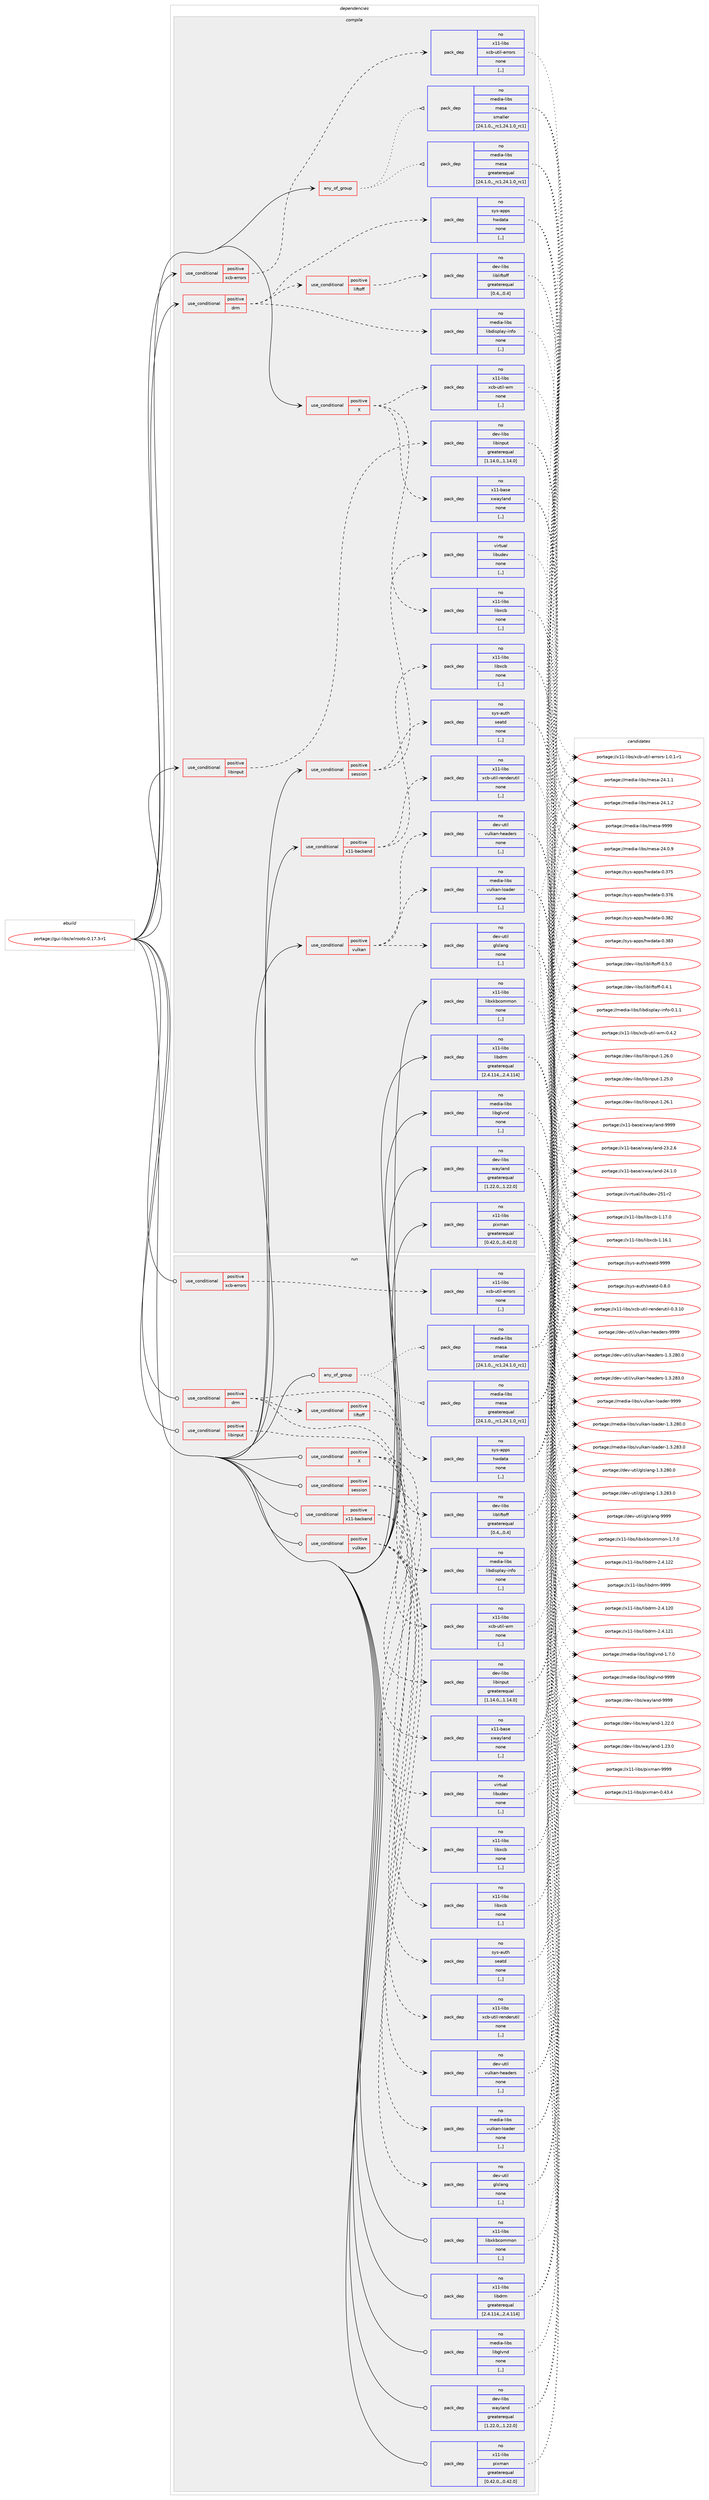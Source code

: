 digraph prolog {

# *************
# Graph options
# *************

newrank=true;
concentrate=true;
compound=true;
graph [rankdir=LR,fontname=Helvetica,fontsize=10,ranksep=1.5];#, ranksep=2.5, nodesep=0.2];
edge  [arrowhead=vee];
node  [fontname=Helvetica,fontsize=10];

# **********
# The ebuild
# **********

subgraph cluster_leftcol {
color=gray;
rank=same;
label=<<i>ebuild</i>>;
id [label="portage://gui-libs/wlroots-0.17.3-r1", color=red, width=4, href="../gui-libs/wlroots-0.17.3-r1.svg"];
}

# ****************
# The dependencies
# ****************

subgraph cluster_midcol {
color=gray;
label=<<i>dependencies</i>>;
subgraph cluster_compile {
fillcolor="#eeeeee";
style=filled;
label=<<i>compile</i>>;
subgraph any1408 {
dependency239612 [label=<<TABLE BORDER="0" CELLBORDER="1" CELLSPACING="0" CELLPADDING="4"><TR><TD CELLPADDING="10">any_of_group</TD></TR></TABLE>>, shape=none, color=red];subgraph pack172944 {
dependency239613 [label=<<TABLE BORDER="0" CELLBORDER="1" CELLSPACING="0" CELLPADDING="4" WIDTH="220"><TR><TD ROWSPAN="6" CELLPADDING="30">pack_dep</TD></TR><TR><TD WIDTH="110">no</TD></TR><TR><TD>media-libs</TD></TR><TR><TD>mesa</TD></TR><TR><TD>greaterequal</TD></TR><TR><TD>[24.1.0,,_rc1,24.1.0_rc1]</TD></TR></TABLE>>, shape=none, color=blue];
}
dependency239612:e -> dependency239613:w [weight=20,style="dotted",arrowhead="oinv"];
subgraph pack172945 {
dependency239614 [label=<<TABLE BORDER="0" CELLBORDER="1" CELLSPACING="0" CELLPADDING="4" WIDTH="220"><TR><TD ROWSPAN="6" CELLPADDING="30">pack_dep</TD></TR><TR><TD WIDTH="110">no</TD></TR><TR><TD>media-libs</TD></TR><TR><TD>mesa</TD></TR><TR><TD>smaller</TD></TR><TR><TD>[24.1.0,,_rc1,24.1.0_rc1]</TD></TR></TABLE>>, shape=none, color=blue];
}
dependency239612:e -> dependency239614:w [weight=20,style="dotted",arrowhead="oinv"];
}
id:e -> dependency239612:w [weight=20,style="solid",arrowhead="vee"];
subgraph cond65108 {
dependency239615 [label=<<TABLE BORDER="0" CELLBORDER="1" CELLSPACING="0" CELLPADDING="4"><TR><TD ROWSPAN="3" CELLPADDING="10">use_conditional</TD></TR><TR><TD>positive</TD></TR><TR><TD>X</TD></TR></TABLE>>, shape=none, color=red];
subgraph pack172946 {
dependency239616 [label=<<TABLE BORDER="0" CELLBORDER="1" CELLSPACING="0" CELLPADDING="4" WIDTH="220"><TR><TD ROWSPAN="6" CELLPADDING="30">pack_dep</TD></TR><TR><TD WIDTH="110">no</TD></TR><TR><TD>x11-libs</TD></TR><TR><TD>libxcb</TD></TR><TR><TD>none</TD></TR><TR><TD>[,,]</TD></TR></TABLE>>, shape=none, color=blue];
}
dependency239615:e -> dependency239616:w [weight=20,style="dashed",arrowhead="vee"];
subgraph pack172947 {
dependency239617 [label=<<TABLE BORDER="0" CELLBORDER="1" CELLSPACING="0" CELLPADDING="4" WIDTH="220"><TR><TD ROWSPAN="6" CELLPADDING="30">pack_dep</TD></TR><TR><TD WIDTH="110">no</TD></TR><TR><TD>x11-libs</TD></TR><TR><TD>xcb-util-wm</TD></TR><TR><TD>none</TD></TR><TR><TD>[,,]</TD></TR></TABLE>>, shape=none, color=blue];
}
dependency239615:e -> dependency239617:w [weight=20,style="dashed",arrowhead="vee"];
subgraph pack172948 {
dependency239618 [label=<<TABLE BORDER="0" CELLBORDER="1" CELLSPACING="0" CELLPADDING="4" WIDTH="220"><TR><TD ROWSPAN="6" CELLPADDING="30">pack_dep</TD></TR><TR><TD WIDTH="110">no</TD></TR><TR><TD>x11-base</TD></TR><TR><TD>xwayland</TD></TR><TR><TD>none</TD></TR><TR><TD>[,,]</TD></TR></TABLE>>, shape=none, color=blue];
}
dependency239615:e -> dependency239618:w [weight=20,style="dashed",arrowhead="vee"];
}
id:e -> dependency239615:w [weight=20,style="solid",arrowhead="vee"];
subgraph cond65109 {
dependency239619 [label=<<TABLE BORDER="0" CELLBORDER="1" CELLSPACING="0" CELLPADDING="4"><TR><TD ROWSPAN="3" CELLPADDING="10">use_conditional</TD></TR><TR><TD>positive</TD></TR><TR><TD>drm</TD></TR></TABLE>>, shape=none, color=red];
subgraph pack172949 {
dependency239620 [label=<<TABLE BORDER="0" CELLBORDER="1" CELLSPACING="0" CELLPADDING="4" WIDTH="220"><TR><TD ROWSPAN="6" CELLPADDING="30">pack_dep</TD></TR><TR><TD WIDTH="110">no</TD></TR><TR><TD>media-libs</TD></TR><TR><TD>libdisplay-info</TD></TR><TR><TD>none</TD></TR><TR><TD>[,,]</TD></TR></TABLE>>, shape=none, color=blue];
}
dependency239619:e -> dependency239620:w [weight=20,style="dashed",arrowhead="vee"];
subgraph pack172950 {
dependency239621 [label=<<TABLE BORDER="0" CELLBORDER="1" CELLSPACING="0" CELLPADDING="4" WIDTH="220"><TR><TD ROWSPAN="6" CELLPADDING="30">pack_dep</TD></TR><TR><TD WIDTH="110">no</TD></TR><TR><TD>sys-apps</TD></TR><TR><TD>hwdata</TD></TR><TR><TD>none</TD></TR><TR><TD>[,,]</TD></TR></TABLE>>, shape=none, color=blue];
}
dependency239619:e -> dependency239621:w [weight=20,style="dashed",arrowhead="vee"];
subgraph cond65110 {
dependency239622 [label=<<TABLE BORDER="0" CELLBORDER="1" CELLSPACING="0" CELLPADDING="4"><TR><TD ROWSPAN="3" CELLPADDING="10">use_conditional</TD></TR><TR><TD>positive</TD></TR><TR><TD>liftoff</TD></TR></TABLE>>, shape=none, color=red];
subgraph pack172951 {
dependency239623 [label=<<TABLE BORDER="0" CELLBORDER="1" CELLSPACING="0" CELLPADDING="4" WIDTH="220"><TR><TD ROWSPAN="6" CELLPADDING="30">pack_dep</TD></TR><TR><TD WIDTH="110">no</TD></TR><TR><TD>dev-libs</TD></TR><TR><TD>libliftoff</TD></TR><TR><TD>greaterequal</TD></TR><TR><TD>[0.4,,,0.4]</TD></TR></TABLE>>, shape=none, color=blue];
}
dependency239622:e -> dependency239623:w [weight=20,style="dashed",arrowhead="vee"];
}
dependency239619:e -> dependency239622:w [weight=20,style="dashed",arrowhead="vee"];
}
id:e -> dependency239619:w [weight=20,style="solid",arrowhead="vee"];
subgraph cond65111 {
dependency239624 [label=<<TABLE BORDER="0" CELLBORDER="1" CELLSPACING="0" CELLPADDING="4"><TR><TD ROWSPAN="3" CELLPADDING="10">use_conditional</TD></TR><TR><TD>positive</TD></TR><TR><TD>libinput</TD></TR></TABLE>>, shape=none, color=red];
subgraph pack172952 {
dependency239625 [label=<<TABLE BORDER="0" CELLBORDER="1" CELLSPACING="0" CELLPADDING="4" WIDTH="220"><TR><TD ROWSPAN="6" CELLPADDING="30">pack_dep</TD></TR><TR><TD WIDTH="110">no</TD></TR><TR><TD>dev-libs</TD></TR><TR><TD>libinput</TD></TR><TR><TD>greaterequal</TD></TR><TR><TD>[1.14.0,,,1.14.0]</TD></TR></TABLE>>, shape=none, color=blue];
}
dependency239624:e -> dependency239625:w [weight=20,style="dashed",arrowhead="vee"];
}
id:e -> dependency239624:w [weight=20,style="solid",arrowhead="vee"];
subgraph cond65112 {
dependency239626 [label=<<TABLE BORDER="0" CELLBORDER="1" CELLSPACING="0" CELLPADDING="4"><TR><TD ROWSPAN="3" CELLPADDING="10">use_conditional</TD></TR><TR><TD>positive</TD></TR><TR><TD>session</TD></TR></TABLE>>, shape=none, color=red];
subgraph pack172953 {
dependency239627 [label=<<TABLE BORDER="0" CELLBORDER="1" CELLSPACING="0" CELLPADDING="4" WIDTH="220"><TR><TD ROWSPAN="6" CELLPADDING="30">pack_dep</TD></TR><TR><TD WIDTH="110">no</TD></TR><TR><TD>sys-auth</TD></TR><TR><TD>seatd</TD></TR><TR><TD>none</TD></TR><TR><TD>[,,]</TD></TR></TABLE>>, shape=none, color=blue];
}
dependency239626:e -> dependency239627:w [weight=20,style="dashed",arrowhead="vee"];
subgraph pack172954 {
dependency239628 [label=<<TABLE BORDER="0" CELLBORDER="1" CELLSPACING="0" CELLPADDING="4" WIDTH="220"><TR><TD ROWSPAN="6" CELLPADDING="30">pack_dep</TD></TR><TR><TD WIDTH="110">no</TD></TR><TR><TD>virtual</TD></TR><TR><TD>libudev</TD></TR><TR><TD>none</TD></TR><TR><TD>[,,]</TD></TR></TABLE>>, shape=none, color=blue];
}
dependency239626:e -> dependency239628:w [weight=20,style="dashed",arrowhead="vee"];
}
id:e -> dependency239626:w [weight=20,style="solid",arrowhead="vee"];
subgraph cond65113 {
dependency239629 [label=<<TABLE BORDER="0" CELLBORDER="1" CELLSPACING="0" CELLPADDING="4"><TR><TD ROWSPAN="3" CELLPADDING="10">use_conditional</TD></TR><TR><TD>positive</TD></TR><TR><TD>vulkan</TD></TR></TABLE>>, shape=none, color=red];
subgraph pack172955 {
dependency239630 [label=<<TABLE BORDER="0" CELLBORDER="1" CELLSPACING="0" CELLPADDING="4" WIDTH="220"><TR><TD ROWSPAN="6" CELLPADDING="30">pack_dep</TD></TR><TR><TD WIDTH="110">no</TD></TR><TR><TD>dev-util</TD></TR><TR><TD>glslang</TD></TR><TR><TD>none</TD></TR><TR><TD>[,,]</TD></TR></TABLE>>, shape=none, color=blue];
}
dependency239629:e -> dependency239630:w [weight=20,style="dashed",arrowhead="vee"];
subgraph pack172956 {
dependency239631 [label=<<TABLE BORDER="0" CELLBORDER="1" CELLSPACING="0" CELLPADDING="4" WIDTH="220"><TR><TD ROWSPAN="6" CELLPADDING="30">pack_dep</TD></TR><TR><TD WIDTH="110">no</TD></TR><TR><TD>dev-util</TD></TR><TR><TD>vulkan-headers</TD></TR><TR><TD>none</TD></TR><TR><TD>[,,]</TD></TR></TABLE>>, shape=none, color=blue];
}
dependency239629:e -> dependency239631:w [weight=20,style="dashed",arrowhead="vee"];
subgraph pack172957 {
dependency239632 [label=<<TABLE BORDER="0" CELLBORDER="1" CELLSPACING="0" CELLPADDING="4" WIDTH="220"><TR><TD ROWSPAN="6" CELLPADDING="30">pack_dep</TD></TR><TR><TD WIDTH="110">no</TD></TR><TR><TD>media-libs</TD></TR><TR><TD>vulkan-loader</TD></TR><TR><TD>none</TD></TR><TR><TD>[,,]</TD></TR></TABLE>>, shape=none, color=blue];
}
dependency239629:e -> dependency239632:w [weight=20,style="dashed",arrowhead="vee"];
}
id:e -> dependency239629:w [weight=20,style="solid",arrowhead="vee"];
subgraph cond65114 {
dependency239633 [label=<<TABLE BORDER="0" CELLBORDER="1" CELLSPACING="0" CELLPADDING="4"><TR><TD ROWSPAN="3" CELLPADDING="10">use_conditional</TD></TR><TR><TD>positive</TD></TR><TR><TD>x11-backend</TD></TR></TABLE>>, shape=none, color=red];
subgraph pack172958 {
dependency239634 [label=<<TABLE BORDER="0" CELLBORDER="1" CELLSPACING="0" CELLPADDING="4" WIDTH="220"><TR><TD ROWSPAN="6" CELLPADDING="30">pack_dep</TD></TR><TR><TD WIDTH="110">no</TD></TR><TR><TD>x11-libs</TD></TR><TR><TD>libxcb</TD></TR><TR><TD>none</TD></TR><TR><TD>[,,]</TD></TR></TABLE>>, shape=none, color=blue];
}
dependency239633:e -> dependency239634:w [weight=20,style="dashed",arrowhead="vee"];
subgraph pack172959 {
dependency239635 [label=<<TABLE BORDER="0" CELLBORDER="1" CELLSPACING="0" CELLPADDING="4" WIDTH="220"><TR><TD ROWSPAN="6" CELLPADDING="30">pack_dep</TD></TR><TR><TD WIDTH="110">no</TD></TR><TR><TD>x11-libs</TD></TR><TR><TD>xcb-util-renderutil</TD></TR><TR><TD>none</TD></TR><TR><TD>[,,]</TD></TR></TABLE>>, shape=none, color=blue];
}
dependency239633:e -> dependency239635:w [weight=20,style="dashed",arrowhead="vee"];
}
id:e -> dependency239633:w [weight=20,style="solid",arrowhead="vee"];
subgraph cond65115 {
dependency239636 [label=<<TABLE BORDER="0" CELLBORDER="1" CELLSPACING="0" CELLPADDING="4"><TR><TD ROWSPAN="3" CELLPADDING="10">use_conditional</TD></TR><TR><TD>positive</TD></TR><TR><TD>xcb-errors</TD></TR></TABLE>>, shape=none, color=red];
subgraph pack172960 {
dependency239637 [label=<<TABLE BORDER="0" CELLBORDER="1" CELLSPACING="0" CELLPADDING="4" WIDTH="220"><TR><TD ROWSPAN="6" CELLPADDING="30">pack_dep</TD></TR><TR><TD WIDTH="110">no</TD></TR><TR><TD>x11-libs</TD></TR><TR><TD>xcb-util-errors</TD></TR><TR><TD>none</TD></TR><TR><TD>[,,]</TD></TR></TABLE>>, shape=none, color=blue];
}
dependency239636:e -> dependency239637:w [weight=20,style="dashed",arrowhead="vee"];
}
id:e -> dependency239636:w [weight=20,style="solid",arrowhead="vee"];
subgraph pack172961 {
dependency239638 [label=<<TABLE BORDER="0" CELLBORDER="1" CELLSPACING="0" CELLPADDING="4" WIDTH="220"><TR><TD ROWSPAN="6" CELLPADDING="30">pack_dep</TD></TR><TR><TD WIDTH="110">no</TD></TR><TR><TD>dev-libs</TD></TR><TR><TD>wayland</TD></TR><TR><TD>greaterequal</TD></TR><TR><TD>[1.22.0,,,1.22.0]</TD></TR></TABLE>>, shape=none, color=blue];
}
id:e -> dependency239638:w [weight=20,style="solid",arrowhead="vee"];
subgraph pack172962 {
dependency239639 [label=<<TABLE BORDER="0" CELLBORDER="1" CELLSPACING="0" CELLPADDING="4" WIDTH="220"><TR><TD ROWSPAN="6" CELLPADDING="30">pack_dep</TD></TR><TR><TD WIDTH="110">no</TD></TR><TR><TD>media-libs</TD></TR><TR><TD>libglvnd</TD></TR><TR><TD>none</TD></TR><TR><TD>[,,]</TD></TR></TABLE>>, shape=none, color=blue];
}
id:e -> dependency239639:w [weight=20,style="solid",arrowhead="vee"];
subgraph pack172963 {
dependency239640 [label=<<TABLE BORDER="0" CELLBORDER="1" CELLSPACING="0" CELLPADDING="4" WIDTH="220"><TR><TD ROWSPAN="6" CELLPADDING="30">pack_dep</TD></TR><TR><TD WIDTH="110">no</TD></TR><TR><TD>x11-libs</TD></TR><TR><TD>libdrm</TD></TR><TR><TD>greaterequal</TD></TR><TR><TD>[2.4.114,,,2.4.114]</TD></TR></TABLE>>, shape=none, color=blue];
}
id:e -> dependency239640:w [weight=20,style="solid",arrowhead="vee"];
subgraph pack172964 {
dependency239641 [label=<<TABLE BORDER="0" CELLBORDER="1" CELLSPACING="0" CELLPADDING="4" WIDTH="220"><TR><TD ROWSPAN="6" CELLPADDING="30">pack_dep</TD></TR><TR><TD WIDTH="110">no</TD></TR><TR><TD>x11-libs</TD></TR><TR><TD>libxkbcommon</TD></TR><TR><TD>none</TD></TR><TR><TD>[,,]</TD></TR></TABLE>>, shape=none, color=blue];
}
id:e -> dependency239641:w [weight=20,style="solid",arrowhead="vee"];
subgraph pack172965 {
dependency239642 [label=<<TABLE BORDER="0" CELLBORDER="1" CELLSPACING="0" CELLPADDING="4" WIDTH="220"><TR><TD ROWSPAN="6" CELLPADDING="30">pack_dep</TD></TR><TR><TD WIDTH="110">no</TD></TR><TR><TD>x11-libs</TD></TR><TR><TD>pixman</TD></TR><TR><TD>greaterequal</TD></TR><TR><TD>[0.42.0,,,0.42.0]</TD></TR></TABLE>>, shape=none, color=blue];
}
id:e -> dependency239642:w [weight=20,style="solid",arrowhead="vee"];
}
subgraph cluster_compileandrun {
fillcolor="#eeeeee";
style=filled;
label=<<i>compile and run</i>>;
}
subgraph cluster_run {
fillcolor="#eeeeee";
style=filled;
label=<<i>run</i>>;
subgraph any1409 {
dependency239643 [label=<<TABLE BORDER="0" CELLBORDER="1" CELLSPACING="0" CELLPADDING="4"><TR><TD CELLPADDING="10">any_of_group</TD></TR></TABLE>>, shape=none, color=red];subgraph pack172966 {
dependency239644 [label=<<TABLE BORDER="0" CELLBORDER="1" CELLSPACING="0" CELLPADDING="4" WIDTH="220"><TR><TD ROWSPAN="6" CELLPADDING="30">pack_dep</TD></TR><TR><TD WIDTH="110">no</TD></TR><TR><TD>media-libs</TD></TR><TR><TD>mesa</TD></TR><TR><TD>greaterequal</TD></TR><TR><TD>[24.1.0,,_rc1,24.1.0_rc1]</TD></TR></TABLE>>, shape=none, color=blue];
}
dependency239643:e -> dependency239644:w [weight=20,style="dotted",arrowhead="oinv"];
subgraph pack172967 {
dependency239645 [label=<<TABLE BORDER="0" CELLBORDER="1" CELLSPACING="0" CELLPADDING="4" WIDTH="220"><TR><TD ROWSPAN="6" CELLPADDING="30">pack_dep</TD></TR><TR><TD WIDTH="110">no</TD></TR><TR><TD>media-libs</TD></TR><TR><TD>mesa</TD></TR><TR><TD>smaller</TD></TR><TR><TD>[24.1.0,,_rc1,24.1.0_rc1]</TD></TR></TABLE>>, shape=none, color=blue];
}
dependency239643:e -> dependency239645:w [weight=20,style="dotted",arrowhead="oinv"];
}
id:e -> dependency239643:w [weight=20,style="solid",arrowhead="odot"];
subgraph cond65116 {
dependency239646 [label=<<TABLE BORDER="0" CELLBORDER="1" CELLSPACING="0" CELLPADDING="4"><TR><TD ROWSPAN="3" CELLPADDING="10">use_conditional</TD></TR><TR><TD>positive</TD></TR><TR><TD>X</TD></TR></TABLE>>, shape=none, color=red];
subgraph pack172968 {
dependency239647 [label=<<TABLE BORDER="0" CELLBORDER="1" CELLSPACING="0" CELLPADDING="4" WIDTH="220"><TR><TD ROWSPAN="6" CELLPADDING="30">pack_dep</TD></TR><TR><TD WIDTH="110">no</TD></TR><TR><TD>x11-libs</TD></TR><TR><TD>libxcb</TD></TR><TR><TD>none</TD></TR><TR><TD>[,,]</TD></TR></TABLE>>, shape=none, color=blue];
}
dependency239646:e -> dependency239647:w [weight=20,style="dashed",arrowhead="vee"];
subgraph pack172969 {
dependency239648 [label=<<TABLE BORDER="0" CELLBORDER="1" CELLSPACING="0" CELLPADDING="4" WIDTH="220"><TR><TD ROWSPAN="6" CELLPADDING="30">pack_dep</TD></TR><TR><TD WIDTH="110">no</TD></TR><TR><TD>x11-libs</TD></TR><TR><TD>xcb-util-wm</TD></TR><TR><TD>none</TD></TR><TR><TD>[,,]</TD></TR></TABLE>>, shape=none, color=blue];
}
dependency239646:e -> dependency239648:w [weight=20,style="dashed",arrowhead="vee"];
subgraph pack172970 {
dependency239649 [label=<<TABLE BORDER="0" CELLBORDER="1" CELLSPACING="0" CELLPADDING="4" WIDTH="220"><TR><TD ROWSPAN="6" CELLPADDING="30">pack_dep</TD></TR><TR><TD WIDTH="110">no</TD></TR><TR><TD>x11-base</TD></TR><TR><TD>xwayland</TD></TR><TR><TD>none</TD></TR><TR><TD>[,,]</TD></TR></TABLE>>, shape=none, color=blue];
}
dependency239646:e -> dependency239649:w [weight=20,style="dashed",arrowhead="vee"];
}
id:e -> dependency239646:w [weight=20,style="solid",arrowhead="odot"];
subgraph cond65117 {
dependency239650 [label=<<TABLE BORDER="0" CELLBORDER="1" CELLSPACING="0" CELLPADDING="4"><TR><TD ROWSPAN="3" CELLPADDING="10">use_conditional</TD></TR><TR><TD>positive</TD></TR><TR><TD>drm</TD></TR></TABLE>>, shape=none, color=red];
subgraph pack172971 {
dependency239651 [label=<<TABLE BORDER="0" CELLBORDER="1" CELLSPACING="0" CELLPADDING="4" WIDTH="220"><TR><TD ROWSPAN="6" CELLPADDING="30">pack_dep</TD></TR><TR><TD WIDTH="110">no</TD></TR><TR><TD>media-libs</TD></TR><TR><TD>libdisplay-info</TD></TR><TR><TD>none</TD></TR><TR><TD>[,,]</TD></TR></TABLE>>, shape=none, color=blue];
}
dependency239650:e -> dependency239651:w [weight=20,style="dashed",arrowhead="vee"];
subgraph pack172972 {
dependency239652 [label=<<TABLE BORDER="0" CELLBORDER="1" CELLSPACING="0" CELLPADDING="4" WIDTH="220"><TR><TD ROWSPAN="6" CELLPADDING="30">pack_dep</TD></TR><TR><TD WIDTH="110">no</TD></TR><TR><TD>sys-apps</TD></TR><TR><TD>hwdata</TD></TR><TR><TD>none</TD></TR><TR><TD>[,,]</TD></TR></TABLE>>, shape=none, color=blue];
}
dependency239650:e -> dependency239652:w [weight=20,style="dashed",arrowhead="vee"];
subgraph cond65118 {
dependency239653 [label=<<TABLE BORDER="0" CELLBORDER="1" CELLSPACING="0" CELLPADDING="4"><TR><TD ROWSPAN="3" CELLPADDING="10">use_conditional</TD></TR><TR><TD>positive</TD></TR><TR><TD>liftoff</TD></TR></TABLE>>, shape=none, color=red];
subgraph pack172973 {
dependency239654 [label=<<TABLE BORDER="0" CELLBORDER="1" CELLSPACING="0" CELLPADDING="4" WIDTH="220"><TR><TD ROWSPAN="6" CELLPADDING="30">pack_dep</TD></TR><TR><TD WIDTH="110">no</TD></TR><TR><TD>dev-libs</TD></TR><TR><TD>libliftoff</TD></TR><TR><TD>greaterequal</TD></TR><TR><TD>[0.4,,,0.4]</TD></TR></TABLE>>, shape=none, color=blue];
}
dependency239653:e -> dependency239654:w [weight=20,style="dashed",arrowhead="vee"];
}
dependency239650:e -> dependency239653:w [weight=20,style="dashed",arrowhead="vee"];
}
id:e -> dependency239650:w [weight=20,style="solid",arrowhead="odot"];
subgraph cond65119 {
dependency239655 [label=<<TABLE BORDER="0" CELLBORDER="1" CELLSPACING="0" CELLPADDING="4"><TR><TD ROWSPAN="3" CELLPADDING="10">use_conditional</TD></TR><TR><TD>positive</TD></TR><TR><TD>libinput</TD></TR></TABLE>>, shape=none, color=red];
subgraph pack172974 {
dependency239656 [label=<<TABLE BORDER="0" CELLBORDER="1" CELLSPACING="0" CELLPADDING="4" WIDTH="220"><TR><TD ROWSPAN="6" CELLPADDING="30">pack_dep</TD></TR><TR><TD WIDTH="110">no</TD></TR><TR><TD>dev-libs</TD></TR><TR><TD>libinput</TD></TR><TR><TD>greaterequal</TD></TR><TR><TD>[1.14.0,,,1.14.0]</TD></TR></TABLE>>, shape=none, color=blue];
}
dependency239655:e -> dependency239656:w [weight=20,style="dashed",arrowhead="vee"];
}
id:e -> dependency239655:w [weight=20,style="solid",arrowhead="odot"];
subgraph cond65120 {
dependency239657 [label=<<TABLE BORDER="0" CELLBORDER="1" CELLSPACING="0" CELLPADDING="4"><TR><TD ROWSPAN="3" CELLPADDING="10">use_conditional</TD></TR><TR><TD>positive</TD></TR><TR><TD>session</TD></TR></TABLE>>, shape=none, color=red];
subgraph pack172975 {
dependency239658 [label=<<TABLE BORDER="0" CELLBORDER="1" CELLSPACING="0" CELLPADDING="4" WIDTH="220"><TR><TD ROWSPAN="6" CELLPADDING="30">pack_dep</TD></TR><TR><TD WIDTH="110">no</TD></TR><TR><TD>sys-auth</TD></TR><TR><TD>seatd</TD></TR><TR><TD>none</TD></TR><TR><TD>[,,]</TD></TR></TABLE>>, shape=none, color=blue];
}
dependency239657:e -> dependency239658:w [weight=20,style="dashed",arrowhead="vee"];
subgraph pack172976 {
dependency239659 [label=<<TABLE BORDER="0" CELLBORDER="1" CELLSPACING="0" CELLPADDING="4" WIDTH="220"><TR><TD ROWSPAN="6" CELLPADDING="30">pack_dep</TD></TR><TR><TD WIDTH="110">no</TD></TR><TR><TD>virtual</TD></TR><TR><TD>libudev</TD></TR><TR><TD>none</TD></TR><TR><TD>[,,]</TD></TR></TABLE>>, shape=none, color=blue];
}
dependency239657:e -> dependency239659:w [weight=20,style="dashed",arrowhead="vee"];
}
id:e -> dependency239657:w [weight=20,style="solid",arrowhead="odot"];
subgraph cond65121 {
dependency239660 [label=<<TABLE BORDER="0" CELLBORDER="1" CELLSPACING="0" CELLPADDING="4"><TR><TD ROWSPAN="3" CELLPADDING="10">use_conditional</TD></TR><TR><TD>positive</TD></TR><TR><TD>vulkan</TD></TR></TABLE>>, shape=none, color=red];
subgraph pack172977 {
dependency239661 [label=<<TABLE BORDER="0" CELLBORDER="1" CELLSPACING="0" CELLPADDING="4" WIDTH="220"><TR><TD ROWSPAN="6" CELLPADDING="30">pack_dep</TD></TR><TR><TD WIDTH="110">no</TD></TR><TR><TD>dev-util</TD></TR><TR><TD>glslang</TD></TR><TR><TD>none</TD></TR><TR><TD>[,,]</TD></TR></TABLE>>, shape=none, color=blue];
}
dependency239660:e -> dependency239661:w [weight=20,style="dashed",arrowhead="vee"];
subgraph pack172978 {
dependency239662 [label=<<TABLE BORDER="0" CELLBORDER="1" CELLSPACING="0" CELLPADDING="4" WIDTH="220"><TR><TD ROWSPAN="6" CELLPADDING="30">pack_dep</TD></TR><TR><TD WIDTH="110">no</TD></TR><TR><TD>dev-util</TD></TR><TR><TD>vulkan-headers</TD></TR><TR><TD>none</TD></TR><TR><TD>[,,]</TD></TR></TABLE>>, shape=none, color=blue];
}
dependency239660:e -> dependency239662:w [weight=20,style="dashed",arrowhead="vee"];
subgraph pack172979 {
dependency239663 [label=<<TABLE BORDER="0" CELLBORDER="1" CELLSPACING="0" CELLPADDING="4" WIDTH="220"><TR><TD ROWSPAN="6" CELLPADDING="30">pack_dep</TD></TR><TR><TD WIDTH="110">no</TD></TR><TR><TD>media-libs</TD></TR><TR><TD>vulkan-loader</TD></TR><TR><TD>none</TD></TR><TR><TD>[,,]</TD></TR></TABLE>>, shape=none, color=blue];
}
dependency239660:e -> dependency239663:w [weight=20,style="dashed",arrowhead="vee"];
}
id:e -> dependency239660:w [weight=20,style="solid",arrowhead="odot"];
subgraph cond65122 {
dependency239664 [label=<<TABLE BORDER="0" CELLBORDER="1" CELLSPACING="0" CELLPADDING="4"><TR><TD ROWSPAN="3" CELLPADDING="10">use_conditional</TD></TR><TR><TD>positive</TD></TR><TR><TD>x11-backend</TD></TR></TABLE>>, shape=none, color=red];
subgraph pack172980 {
dependency239665 [label=<<TABLE BORDER="0" CELLBORDER="1" CELLSPACING="0" CELLPADDING="4" WIDTH="220"><TR><TD ROWSPAN="6" CELLPADDING="30">pack_dep</TD></TR><TR><TD WIDTH="110">no</TD></TR><TR><TD>x11-libs</TD></TR><TR><TD>libxcb</TD></TR><TR><TD>none</TD></TR><TR><TD>[,,]</TD></TR></TABLE>>, shape=none, color=blue];
}
dependency239664:e -> dependency239665:w [weight=20,style="dashed",arrowhead="vee"];
subgraph pack172981 {
dependency239666 [label=<<TABLE BORDER="0" CELLBORDER="1" CELLSPACING="0" CELLPADDING="4" WIDTH="220"><TR><TD ROWSPAN="6" CELLPADDING="30">pack_dep</TD></TR><TR><TD WIDTH="110">no</TD></TR><TR><TD>x11-libs</TD></TR><TR><TD>xcb-util-renderutil</TD></TR><TR><TD>none</TD></TR><TR><TD>[,,]</TD></TR></TABLE>>, shape=none, color=blue];
}
dependency239664:e -> dependency239666:w [weight=20,style="dashed",arrowhead="vee"];
}
id:e -> dependency239664:w [weight=20,style="solid",arrowhead="odot"];
subgraph cond65123 {
dependency239667 [label=<<TABLE BORDER="0" CELLBORDER="1" CELLSPACING="0" CELLPADDING="4"><TR><TD ROWSPAN="3" CELLPADDING="10">use_conditional</TD></TR><TR><TD>positive</TD></TR><TR><TD>xcb-errors</TD></TR></TABLE>>, shape=none, color=red];
subgraph pack172982 {
dependency239668 [label=<<TABLE BORDER="0" CELLBORDER="1" CELLSPACING="0" CELLPADDING="4" WIDTH="220"><TR><TD ROWSPAN="6" CELLPADDING="30">pack_dep</TD></TR><TR><TD WIDTH="110">no</TD></TR><TR><TD>x11-libs</TD></TR><TR><TD>xcb-util-errors</TD></TR><TR><TD>none</TD></TR><TR><TD>[,,]</TD></TR></TABLE>>, shape=none, color=blue];
}
dependency239667:e -> dependency239668:w [weight=20,style="dashed",arrowhead="vee"];
}
id:e -> dependency239667:w [weight=20,style="solid",arrowhead="odot"];
subgraph pack172983 {
dependency239669 [label=<<TABLE BORDER="0" CELLBORDER="1" CELLSPACING="0" CELLPADDING="4" WIDTH="220"><TR><TD ROWSPAN="6" CELLPADDING="30">pack_dep</TD></TR><TR><TD WIDTH="110">no</TD></TR><TR><TD>dev-libs</TD></TR><TR><TD>wayland</TD></TR><TR><TD>greaterequal</TD></TR><TR><TD>[1.22.0,,,1.22.0]</TD></TR></TABLE>>, shape=none, color=blue];
}
id:e -> dependency239669:w [weight=20,style="solid",arrowhead="odot"];
subgraph pack172984 {
dependency239670 [label=<<TABLE BORDER="0" CELLBORDER="1" CELLSPACING="0" CELLPADDING="4" WIDTH="220"><TR><TD ROWSPAN="6" CELLPADDING="30">pack_dep</TD></TR><TR><TD WIDTH="110">no</TD></TR><TR><TD>media-libs</TD></TR><TR><TD>libglvnd</TD></TR><TR><TD>none</TD></TR><TR><TD>[,,]</TD></TR></TABLE>>, shape=none, color=blue];
}
id:e -> dependency239670:w [weight=20,style="solid",arrowhead="odot"];
subgraph pack172985 {
dependency239671 [label=<<TABLE BORDER="0" CELLBORDER="1" CELLSPACING="0" CELLPADDING="4" WIDTH="220"><TR><TD ROWSPAN="6" CELLPADDING="30">pack_dep</TD></TR><TR><TD WIDTH="110">no</TD></TR><TR><TD>x11-libs</TD></TR><TR><TD>libdrm</TD></TR><TR><TD>greaterequal</TD></TR><TR><TD>[2.4.114,,,2.4.114]</TD></TR></TABLE>>, shape=none, color=blue];
}
id:e -> dependency239671:w [weight=20,style="solid",arrowhead="odot"];
subgraph pack172986 {
dependency239672 [label=<<TABLE BORDER="0" CELLBORDER="1" CELLSPACING="0" CELLPADDING="4" WIDTH="220"><TR><TD ROWSPAN="6" CELLPADDING="30">pack_dep</TD></TR><TR><TD WIDTH="110">no</TD></TR><TR><TD>x11-libs</TD></TR><TR><TD>libxkbcommon</TD></TR><TR><TD>none</TD></TR><TR><TD>[,,]</TD></TR></TABLE>>, shape=none, color=blue];
}
id:e -> dependency239672:w [weight=20,style="solid",arrowhead="odot"];
subgraph pack172987 {
dependency239673 [label=<<TABLE BORDER="0" CELLBORDER="1" CELLSPACING="0" CELLPADDING="4" WIDTH="220"><TR><TD ROWSPAN="6" CELLPADDING="30">pack_dep</TD></TR><TR><TD WIDTH="110">no</TD></TR><TR><TD>x11-libs</TD></TR><TR><TD>pixman</TD></TR><TR><TD>greaterequal</TD></TR><TR><TD>[0.42.0,,,0.42.0]</TD></TR></TABLE>>, shape=none, color=blue];
}
id:e -> dependency239673:w [weight=20,style="solid",arrowhead="odot"];
}
}

# **************
# The candidates
# **************

subgraph cluster_choices {
rank=same;
color=gray;
label=<<i>candidates</i>>;

subgraph choice172944 {
color=black;
nodesep=1;
choice109101100105974510810598115471091011159745505246484657 [label="portage://media-libs/mesa-24.0.9", color=red, width=4,href="../media-libs/mesa-24.0.9.svg"];
choice109101100105974510810598115471091011159745505246494649 [label="portage://media-libs/mesa-24.1.1", color=red, width=4,href="../media-libs/mesa-24.1.1.svg"];
choice109101100105974510810598115471091011159745505246494650 [label="portage://media-libs/mesa-24.1.2", color=red, width=4,href="../media-libs/mesa-24.1.2.svg"];
choice10910110010597451081059811547109101115974557575757 [label="portage://media-libs/mesa-9999", color=red, width=4,href="../media-libs/mesa-9999.svg"];
dependency239613:e -> choice109101100105974510810598115471091011159745505246484657:w [style=dotted,weight="100"];
dependency239613:e -> choice109101100105974510810598115471091011159745505246494649:w [style=dotted,weight="100"];
dependency239613:e -> choice109101100105974510810598115471091011159745505246494650:w [style=dotted,weight="100"];
dependency239613:e -> choice10910110010597451081059811547109101115974557575757:w [style=dotted,weight="100"];
}
subgraph choice172945 {
color=black;
nodesep=1;
choice109101100105974510810598115471091011159745505246484657 [label="portage://media-libs/mesa-24.0.9", color=red, width=4,href="../media-libs/mesa-24.0.9.svg"];
choice109101100105974510810598115471091011159745505246494649 [label="portage://media-libs/mesa-24.1.1", color=red, width=4,href="../media-libs/mesa-24.1.1.svg"];
choice109101100105974510810598115471091011159745505246494650 [label="portage://media-libs/mesa-24.1.2", color=red, width=4,href="../media-libs/mesa-24.1.2.svg"];
choice10910110010597451081059811547109101115974557575757 [label="portage://media-libs/mesa-9999", color=red, width=4,href="../media-libs/mesa-9999.svg"];
dependency239614:e -> choice109101100105974510810598115471091011159745505246484657:w [style=dotted,weight="100"];
dependency239614:e -> choice109101100105974510810598115471091011159745505246494649:w [style=dotted,weight="100"];
dependency239614:e -> choice109101100105974510810598115471091011159745505246494650:w [style=dotted,weight="100"];
dependency239614:e -> choice10910110010597451081059811547109101115974557575757:w [style=dotted,weight="100"];
}
subgraph choice172946 {
color=black;
nodesep=1;
choice120494945108105981154710810598120999845494649544649 [label="portage://x11-libs/libxcb-1.16.1", color=red, width=4,href="../x11-libs/libxcb-1.16.1.svg"];
choice120494945108105981154710810598120999845494649554648 [label="portage://x11-libs/libxcb-1.17.0", color=red, width=4,href="../x11-libs/libxcb-1.17.0.svg"];
dependency239616:e -> choice120494945108105981154710810598120999845494649544649:w [style=dotted,weight="100"];
dependency239616:e -> choice120494945108105981154710810598120999845494649554648:w [style=dotted,weight="100"];
}
subgraph choice172947 {
color=black;
nodesep=1;
choice120494945108105981154712099984511711610510845119109454846524650 [label="portage://x11-libs/xcb-util-wm-0.4.2", color=red, width=4,href="../x11-libs/xcb-util-wm-0.4.2.svg"];
dependency239617:e -> choice120494945108105981154712099984511711610510845119109454846524650:w [style=dotted,weight="100"];
}
subgraph choice172948 {
color=black;
nodesep=1;
choice120494945989711510147120119971211089711010045505146504654 [label="portage://x11-base/xwayland-23.2.6", color=red, width=4,href="../x11-base/xwayland-23.2.6.svg"];
choice120494945989711510147120119971211089711010045505246494648 [label="portage://x11-base/xwayland-24.1.0", color=red, width=4,href="../x11-base/xwayland-24.1.0.svg"];
choice12049494598971151014712011997121108971101004557575757 [label="portage://x11-base/xwayland-9999", color=red, width=4,href="../x11-base/xwayland-9999.svg"];
dependency239618:e -> choice120494945989711510147120119971211089711010045505146504654:w [style=dotted,weight="100"];
dependency239618:e -> choice120494945989711510147120119971211089711010045505246494648:w [style=dotted,weight="100"];
dependency239618:e -> choice12049494598971151014712011997121108971101004557575757:w [style=dotted,weight="100"];
}
subgraph choice172949 {
color=black;
nodesep=1;
choice10910110010597451081059811547108105981001051151121089712145105110102111454846494649 [label="portage://media-libs/libdisplay-info-0.1.1", color=red, width=4,href="../media-libs/libdisplay-info-0.1.1.svg"];
dependency239620:e -> choice10910110010597451081059811547108105981001051151121089712145105110102111454846494649:w [style=dotted,weight="100"];
}
subgraph choice172950 {
color=black;
nodesep=1;
choice1151211154597112112115471041191009711697454846515553 [label="portage://sys-apps/hwdata-0.375", color=red, width=4,href="../sys-apps/hwdata-0.375.svg"];
choice1151211154597112112115471041191009711697454846515554 [label="portage://sys-apps/hwdata-0.376", color=red, width=4,href="../sys-apps/hwdata-0.376.svg"];
choice1151211154597112112115471041191009711697454846515650 [label="portage://sys-apps/hwdata-0.382", color=red, width=4,href="../sys-apps/hwdata-0.382.svg"];
choice1151211154597112112115471041191009711697454846515651 [label="portage://sys-apps/hwdata-0.383", color=red, width=4,href="../sys-apps/hwdata-0.383.svg"];
dependency239621:e -> choice1151211154597112112115471041191009711697454846515553:w [style=dotted,weight="100"];
dependency239621:e -> choice1151211154597112112115471041191009711697454846515554:w [style=dotted,weight="100"];
dependency239621:e -> choice1151211154597112112115471041191009711697454846515650:w [style=dotted,weight="100"];
dependency239621:e -> choice1151211154597112112115471041191009711697454846515651:w [style=dotted,weight="100"];
}
subgraph choice172951 {
color=black;
nodesep=1;
choice10010111845108105981154710810598108105102116111102102454846524649 [label="portage://dev-libs/libliftoff-0.4.1", color=red, width=4,href="../dev-libs/libliftoff-0.4.1.svg"];
choice10010111845108105981154710810598108105102116111102102454846534648 [label="portage://dev-libs/libliftoff-0.5.0", color=red, width=4,href="../dev-libs/libliftoff-0.5.0.svg"];
dependency239623:e -> choice10010111845108105981154710810598108105102116111102102454846524649:w [style=dotted,weight="100"];
dependency239623:e -> choice10010111845108105981154710810598108105102116111102102454846534648:w [style=dotted,weight="100"];
}
subgraph choice172952 {
color=black;
nodesep=1;
choice1001011184510810598115471081059810511011211711645494650534648 [label="portage://dev-libs/libinput-1.25.0", color=red, width=4,href="../dev-libs/libinput-1.25.0.svg"];
choice1001011184510810598115471081059810511011211711645494650544648 [label="portage://dev-libs/libinput-1.26.0", color=red, width=4,href="../dev-libs/libinput-1.26.0.svg"];
choice1001011184510810598115471081059810511011211711645494650544649 [label="portage://dev-libs/libinput-1.26.1", color=red, width=4,href="../dev-libs/libinput-1.26.1.svg"];
dependency239625:e -> choice1001011184510810598115471081059810511011211711645494650534648:w [style=dotted,weight="100"];
dependency239625:e -> choice1001011184510810598115471081059810511011211711645494650544648:w [style=dotted,weight="100"];
dependency239625:e -> choice1001011184510810598115471081059810511011211711645494650544649:w [style=dotted,weight="100"];
}
subgraph choice172953 {
color=black;
nodesep=1;
choice11512111545971171161044711510197116100454846564648 [label="portage://sys-auth/seatd-0.8.0", color=red, width=4,href="../sys-auth/seatd-0.8.0.svg"];
choice115121115459711711610447115101971161004557575757 [label="portage://sys-auth/seatd-9999", color=red, width=4,href="../sys-auth/seatd-9999.svg"];
dependency239627:e -> choice11512111545971171161044711510197116100454846564648:w [style=dotted,weight="100"];
dependency239627:e -> choice115121115459711711610447115101971161004557575757:w [style=dotted,weight="100"];
}
subgraph choice172954 {
color=black;
nodesep=1;
choice118105114116117971084710810598117100101118455053494511450 [label="portage://virtual/libudev-251-r2", color=red, width=4,href="../virtual/libudev-251-r2.svg"];
dependency239628:e -> choice118105114116117971084710810598117100101118455053494511450:w [style=dotted,weight="100"];
}
subgraph choice172955 {
color=black;
nodesep=1;
choice10010111845117116105108471031081151089711010345494651465056484648 [label="portage://dev-util/glslang-1.3.280.0", color=red, width=4,href="../dev-util/glslang-1.3.280.0.svg"];
choice10010111845117116105108471031081151089711010345494651465056514648 [label="portage://dev-util/glslang-1.3.283.0", color=red, width=4,href="../dev-util/glslang-1.3.283.0.svg"];
choice1001011184511711610510847103108115108971101034557575757 [label="portage://dev-util/glslang-9999", color=red, width=4,href="../dev-util/glslang-9999.svg"];
dependency239630:e -> choice10010111845117116105108471031081151089711010345494651465056484648:w [style=dotted,weight="100"];
dependency239630:e -> choice10010111845117116105108471031081151089711010345494651465056514648:w [style=dotted,weight="100"];
dependency239630:e -> choice1001011184511711610510847103108115108971101034557575757:w [style=dotted,weight="100"];
}
subgraph choice172956 {
color=black;
nodesep=1;
choice100101118451171161051084711811710810797110451041019710010111411545494651465056484648 [label="portage://dev-util/vulkan-headers-1.3.280.0", color=red, width=4,href="../dev-util/vulkan-headers-1.3.280.0.svg"];
choice100101118451171161051084711811710810797110451041019710010111411545494651465056514648 [label="portage://dev-util/vulkan-headers-1.3.283.0", color=red, width=4,href="../dev-util/vulkan-headers-1.3.283.0.svg"];
choice10010111845117116105108471181171081079711045104101971001011141154557575757 [label="portage://dev-util/vulkan-headers-9999", color=red, width=4,href="../dev-util/vulkan-headers-9999.svg"];
dependency239631:e -> choice100101118451171161051084711811710810797110451041019710010111411545494651465056484648:w [style=dotted,weight="100"];
dependency239631:e -> choice100101118451171161051084711811710810797110451041019710010111411545494651465056514648:w [style=dotted,weight="100"];
dependency239631:e -> choice10010111845117116105108471181171081079711045104101971001011141154557575757:w [style=dotted,weight="100"];
}
subgraph choice172957 {
color=black;
nodesep=1;
choice1091011001059745108105981154711811710810797110451081119710010111445494651465056484648 [label="portage://media-libs/vulkan-loader-1.3.280.0", color=red, width=4,href="../media-libs/vulkan-loader-1.3.280.0.svg"];
choice1091011001059745108105981154711811710810797110451081119710010111445494651465056514648 [label="portage://media-libs/vulkan-loader-1.3.283.0", color=red, width=4,href="../media-libs/vulkan-loader-1.3.283.0.svg"];
choice109101100105974510810598115471181171081079711045108111971001011144557575757 [label="portage://media-libs/vulkan-loader-9999", color=red, width=4,href="../media-libs/vulkan-loader-9999.svg"];
dependency239632:e -> choice1091011001059745108105981154711811710810797110451081119710010111445494651465056484648:w [style=dotted,weight="100"];
dependency239632:e -> choice1091011001059745108105981154711811710810797110451081119710010111445494651465056514648:w [style=dotted,weight="100"];
dependency239632:e -> choice109101100105974510810598115471181171081079711045108111971001011144557575757:w [style=dotted,weight="100"];
}
subgraph choice172958 {
color=black;
nodesep=1;
choice120494945108105981154710810598120999845494649544649 [label="portage://x11-libs/libxcb-1.16.1", color=red, width=4,href="../x11-libs/libxcb-1.16.1.svg"];
choice120494945108105981154710810598120999845494649554648 [label="portage://x11-libs/libxcb-1.17.0", color=red, width=4,href="../x11-libs/libxcb-1.17.0.svg"];
dependency239634:e -> choice120494945108105981154710810598120999845494649544649:w [style=dotted,weight="100"];
dependency239634:e -> choice120494945108105981154710810598120999845494649554648:w [style=dotted,weight="100"];
}
subgraph choice172959 {
color=black;
nodesep=1;
choice12049494510810598115471209998451171161051084511410111010010111411711610510845484651464948 [label="portage://x11-libs/xcb-util-renderutil-0.3.10", color=red, width=4,href="../x11-libs/xcb-util-renderutil-0.3.10.svg"];
dependency239635:e -> choice12049494510810598115471209998451171161051084511410111010010111411711610510845484651464948:w [style=dotted,weight="100"];
}
subgraph choice172960 {
color=black;
nodesep=1;
choice1204949451081059811547120999845117116105108451011141141111141154549464846494511449 [label="portage://x11-libs/xcb-util-errors-1.0.1-r1", color=red, width=4,href="../x11-libs/xcb-util-errors-1.0.1-r1.svg"];
dependency239637:e -> choice1204949451081059811547120999845117116105108451011141141111141154549464846494511449:w [style=dotted,weight="100"];
}
subgraph choice172961 {
color=black;
nodesep=1;
choice100101118451081059811547119971211089711010045494650504648 [label="portage://dev-libs/wayland-1.22.0", color=red, width=4,href="../dev-libs/wayland-1.22.0.svg"];
choice100101118451081059811547119971211089711010045494650514648 [label="portage://dev-libs/wayland-1.23.0", color=red, width=4,href="../dev-libs/wayland-1.23.0.svg"];
choice10010111845108105981154711997121108971101004557575757 [label="portage://dev-libs/wayland-9999", color=red, width=4,href="../dev-libs/wayland-9999.svg"];
dependency239638:e -> choice100101118451081059811547119971211089711010045494650504648:w [style=dotted,weight="100"];
dependency239638:e -> choice100101118451081059811547119971211089711010045494650514648:w [style=dotted,weight="100"];
dependency239638:e -> choice10010111845108105981154711997121108971101004557575757:w [style=dotted,weight="100"];
}
subgraph choice172962 {
color=black;
nodesep=1;
choice1091011001059745108105981154710810598103108118110100454946554648 [label="portage://media-libs/libglvnd-1.7.0", color=red, width=4,href="../media-libs/libglvnd-1.7.0.svg"];
choice10910110010597451081059811547108105981031081181101004557575757 [label="portage://media-libs/libglvnd-9999", color=red, width=4,href="../media-libs/libglvnd-9999.svg"];
dependency239639:e -> choice1091011001059745108105981154710810598103108118110100454946554648:w [style=dotted,weight="100"];
dependency239639:e -> choice10910110010597451081059811547108105981031081181101004557575757:w [style=dotted,weight="100"];
}
subgraph choice172963 {
color=black;
nodesep=1;
choice1204949451081059811547108105981001141094550465246495048 [label="portage://x11-libs/libdrm-2.4.120", color=red, width=4,href="../x11-libs/libdrm-2.4.120.svg"];
choice1204949451081059811547108105981001141094550465246495049 [label="portage://x11-libs/libdrm-2.4.121", color=red, width=4,href="../x11-libs/libdrm-2.4.121.svg"];
choice1204949451081059811547108105981001141094550465246495050 [label="portage://x11-libs/libdrm-2.4.122", color=red, width=4,href="../x11-libs/libdrm-2.4.122.svg"];
choice1204949451081059811547108105981001141094557575757 [label="portage://x11-libs/libdrm-9999", color=red, width=4,href="../x11-libs/libdrm-9999.svg"];
dependency239640:e -> choice1204949451081059811547108105981001141094550465246495048:w [style=dotted,weight="100"];
dependency239640:e -> choice1204949451081059811547108105981001141094550465246495049:w [style=dotted,weight="100"];
dependency239640:e -> choice1204949451081059811547108105981001141094550465246495050:w [style=dotted,weight="100"];
dependency239640:e -> choice1204949451081059811547108105981001141094557575757:w [style=dotted,weight="100"];
}
subgraph choice172964 {
color=black;
nodesep=1;
choice1204949451081059811547108105981201079899111109109111110454946554648 [label="portage://x11-libs/libxkbcommon-1.7.0", color=red, width=4,href="../x11-libs/libxkbcommon-1.7.0.svg"];
dependency239641:e -> choice1204949451081059811547108105981201079899111109109111110454946554648:w [style=dotted,weight="100"];
}
subgraph choice172965 {
color=black;
nodesep=1;
choice12049494510810598115471121051201099711045484652514652 [label="portage://x11-libs/pixman-0.43.4", color=red, width=4,href="../x11-libs/pixman-0.43.4.svg"];
choice1204949451081059811547112105120109971104557575757 [label="portage://x11-libs/pixman-9999", color=red, width=4,href="../x11-libs/pixman-9999.svg"];
dependency239642:e -> choice12049494510810598115471121051201099711045484652514652:w [style=dotted,weight="100"];
dependency239642:e -> choice1204949451081059811547112105120109971104557575757:w [style=dotted,weight="100"];
}
subgraph choice172966 {
color=black;
nodesep=1;
choice109101100105974510810598115471091011159745505246484657 [label="portage://media-libs/mesa-24.0.9", color=red, width=4,href="../media-libs/mesa-24.0.9.svg"];
choice109101100105974510810598115471091011159745505246494649 [label="portage://media-libs/mesa-24.1.1", color=red, width=4,href="../media-libs/mesa-24.1.1.svg"];
choice109101100105974510810598115471091011159745505246494650 [label="portage://media-libs/mesa-24.1.2", color=red, width=4,href="../media-libs/mesa-24.1.2.svg"];
choice10910110010597451081059811547109101115974557575757 [label="portage://media-libs/mesa-9999", color=red, width=4,href="../media-libs/mesa-9999.svg"];
dependency239644:e -> choice109101100105974510810598115471091011159745505246484657:w [style=dotted,weight="100"];
dependency239644:e -> choice109101100105974510810598115471091011159745505246494649:w [style=dotted,weight="100"];
dependency239644:e -> choice109101100105974510810598115471091011159745505246494650:w [style=dotted,weight="100"];
dependency239644:e -> choice10910110010597451081059811547109101115974557575757:w [style=dotted,weight="100"];
}
subgraph choice172967 {
color=black;
nodesep=1;
choice109101100105974510810598115471091011159745505246484657 [label="portage://media-libs/mesa-24.0.9", color=red, width=4,href="../media-libs/mesa-24.0.9.svg"];
choice109101100105974510810598115471091011159745505246494649 [label="portage://media-libs/mesa-24.1.1", color=red, width=4,href="../media-libs/mesa-24.1.1.svg"];
choice109101100105974510810598115471091011159745505246494650 [label="portage://media-libs/mesa-24.1.2", color=red, width=4,href="../media-libs/mesa-24.1.2.svg"];
choice10910110010597451081059811547109101115974557575757 [label="portage://media-libs/mesa-9999", color=red, width=4,href="../media-libs/mesa-9999.svg"];
dependency239645:e -> choice109101100105974510810598115471091011159745505246484657:w [style=dotted,weight="100"];
dependency239645:e -> choice109101100105974510810598115471091011159745505246494649:w [style=dotted,weight="100"];
dependency239645:e -> choice109101100105974510810598115471091011159745505246494650:w [style=dotted,weight="100"];
dependency239645:e -> choice10910110010597451081059811547109101115974557575757:w [style=dotted,weight="100"];
}
subgraph choice172968 {
color=black;
nodesep=1;
choice120494945108105981154710810598120999845494649544649 [label="portage://x11-libs/libxcb-1.16.1", color=red, width=4,href="../x11-libs/libxcb-1.16.1.svg"];
choice120494945108105981154710810598120999845494649554648 [label="portage://x11-libs/libxcb-1.17.0", color=red, width=4,href="../x11-libs/libxcb-1.17.0.svg"];
dependency239647:e -> choice120494945108105981154710810598120999845494649544649:w [style=dotted,weight="100"];
dependency239647:e -> choice120494945108105981154710810598120999845494649554648:w [style=dotted,weight="100"];
}
subgraph choice172969 {
color=black;
nodesep=1;
choice120494945108105981154712099984511711610510845119109454846524650 [label="portage://x11-libs/xcb-util-wm-0.4.2", color=red, width=4,href="../x11-libs/xcb-util-wm-0.4.2.svg"];
dependency239648:e -> choice120494945108105981154712099984511711610510845119109454846524650:w [style=dotted,weight="100"];
}
subgraph choice172970 {
color=black;
nodesep=1;
choice120494945989711510147120119971211089711010045505146504654 [label="portage://x11-base/xwayland-23.2.6", color=red, width=4,href="../x11-base/xwayland-23.2.6.svg"];
choice120494945989711510147120119971211089711010045505246494648 [label="portage://x11-base/xwayland-24.1.0", color=red, width=4,href="../x11-base/xwayland-24.1.0.svg"];
choice12049494598971151014712011997121108971101004557575757 [label="portage://x11-base/xwayland-9999", color=red, width=4,href="../x11-base/xwayland-9999.svg"];
dependency239649:e -> choice120494945989711510147120119971211089711010045505146504654:w [style=dotted,weight="100"];
dependency239649:e -> choice120494945989711510147120119971211089711010045505246494648:w [style=dotted,weight="100"];
dependency239649:e -> choice12049494598971151014712011997121108971101004557575757:w [style=dotted,weight="100"];
}
subgraph choice172971 {
color=black;
nodesep=1;
choice10910110010597451081059811547108105981001051151121089712145105110102111454846494649 [label="portage://media-libs/libdisplay-info-0.1.1", color=red, width=4,href="../media-libs/libdisplay-info-0.1.1.svg"];
dependency239651:e -> choice10910110010597451081059811547108105981001051151121089712145105110102111454846494649:w [style=dotted,weight="100"];
}
subgraph choice172972 {
color=black;
nodesep=1;
choice1151211154597112112115471041191009711697454846515553 [label="portage://sys-apps/hwdata-0.375", color=red, width=4,href="../sys-apps/hwdata-0.375.svg"];
choice1151211154597112112115471041191009711697454846515554 [label="portage://sys-apps/hwdata-0.376", color=red, width=4,href="../sys-apps/hwdata-0.376.svg"];
choice1151211154597112112115471041191009711697454846515650 [label="portage://sys-apps/hwdata-0.382", color=red, width=4,href="../sys-apps/hwdata-0.382.svg"];
choice1151211154597112112115471041191009711697454846515651 [label="portage://sys-apps/hwdata-0.383", color=red, width=4,href="../sys-apps/hwdata-0.383.svg"];
dependency239652:e -> choice1151211154597112112115471041191009711697454846515553:w [style=dotted,weight="100"];
dependency239652:e -> choice1151211154597112112115471041191009711697454846515554:w [style=dotted,weight="100"];
dependency239652:e -> choice1151211154597112112115471041191009711697454846515650:w [style=dotted,weight="100"];
dependency239652:e -> choice1151211154597112112115471041191009711697454846515651:w [style=dotted,weight="100"];
}
subgraph choice172973 {
color=black;
nodesep=1;
choice10010111845108105981154710810598108105102116111102102454846524649 [label="portage://dev-libs/libliftoff-0.4.1", color=red, width=4,href="../dev-libs/libliftoff-0.4.1.svg"];
choice10010111845108105981154710810598108105102116111102102454846534648 [label="portage://dev-libs/libliftoff-0.5.0", color=red, width=4,href="../dev-libs/libliftoff-0.5.0.svg"];
dependency239654:e -> choice10010111845108105981154710810598108105102116111102102454846524649:w [style=dotted,weight="100"];
dependency239654:e -> choice10010111845108105981154710810598108105102116111102102454846534648:w [style=dotted,weight="100"];
}
subgraph choice172974 {
color=black;
nodesep=1;
choice1001011184510810598115471081059810511011211711645494650534648 [label="portage://dev-libs/libinput-1.25.0", color=red, width=4,href="../dev-libs/libinput-1.25.0.svg"];
choice1001011184510810598115471081059810511011211711645494650544648 [label="portage://dev-libs/libinput-1.26.0", color=red, width=4,href="../dev-libs/libinput-1.26.0.svg"];
choice1001011184510810598115471081059810511011211711645494650544649 [label="portage://dev-libs/libinput-1.26.1", color=red, width=4,href="../dev-libs/libinput-1.26.1.svg"];
dependency239656:e -> choice1001011184510810598115471081059810511011211711645494650534648:w [style=dotted,weight="100"];
dependency239656:e -> choice1001011184510810598115471081059810511011211711645494650544648:w [style=dotted,weight="100"];
dependency239656:e -> choice1001011184510810598115471081059810511011211711645494650544649:w [style=dotted,weight="100"];
}
subgraph choice172975 {
color=black;
nodesep=1;
choice11512111545971171161044711510197116100454846564648 [label="portage://sys-auth/seatd-0.8.0", color=red, width=4,href="../sys-auth/seatd-0.8.0.svg"];
choice115121115459711711610447115101971161004557575757 [label="portage://sys-auth/seatd-9999", color=red, width=4,href="../sys-auth/seatd-9999.svg"];
dependency239658:e -> choice11512111545971171161044711510197116100454846564648:w [style=dotted,weight="100"];
dependency239658:e -> choice115121115459711711610447115101971161004557575757:w [style=dotted,weight="100"];
}
subgraph choice172976 {
color=black;
nodesep=1;
choice118105114116117971084710810598117100101118455053494511450 [label="portage://virtual/libudev-251-r2", color=red, width=4,href="../virtual/libudev-251-r2.svg"];
dependency239659:e -> choice118105114116117971084710810598117100101118455053494511450:w [style=dotted,weight="100"];
}
subgraph choice172977 {
color=black;
nodesep=1;
choice10010111845117116105108471031081151089711010345494651465056484648 [label="portage://dev-util/glslang-1.3.280.0", color=red, width=4,href="../dev-util/glslang-1.3.280.0.svg"];
choice10010111845117116105108471031081151089711010345494651465056514648 [label="portage://dev-util/glslang-1.3.283.0", color=red, width=4,href="../dev-util/glslang-1.3.283.0.svg"];
choice1001011184511711610510847103108115108971101034557575757 [label="portage://dev-util/glslang-9999", color=red, width=4,href="../dev-util/glslang-9999.svg"];
dependency239661:e -> choice10010111845117116105108471031081151089711010345494651465056484648:w [style=dotted,weight="100"];
dependency239661:e -> choice10010111845117116105108471031081151089711010345494651465056514648:w [style=dotted,weight="100"];
dependency239661:e -> choice1001011184511711610510847103108115108971101034557575757:w [style=dotted,weight="100"];
}
subgraph choice172978 {
color=black;
nodesep=1;
choice100101118451171161051084711811710810797110451041019710010111411545494651465056484648 [label="portage://dev-util/vulkan-headers-1.3.280.0", color=red, width=4,href="../dev-util/vulkan-headers-1.3.280.0.svg"];
choice100101118451171161051084711811710810797110451041019710010111411545494651465056514648 [label="portage://dev-util/vulkan-headers-1.3.283.0", color=red, width=4,href="../dev-util/vulkan-headers-1.3.283.0.svg"];
choice10010111845117116105108471181171081079711045104101971001011141154557575757 [label="portage://dev-util/vulkan-headers-9999", color=red, width=4,href="../dev-util/vulkan-headers-9999.svg"];
dependency239662:e -> choice100101118451171161051084711811710810797110451041019710010111411545494651465056484648:w [style=dotted,weight="100"];
dependency239662:e -> choice100101118451171161051084711811710810797110451041019710010111411545494651465056514648:w [style=dotted,weight="100"];
dependency239662:e -> choice10010111845117116105108471181171081079711045104101971001011141154557575757:w [style=dotted,weight="100"];
}
subgraph choice172979 {
color=black;
nodesep=1;
choice1091011001059745108105981154711811710810797110451081119710010111445494651465056484648 [label="portage://media-libs/vulkan-loader-1.3.280.0", color=red, width=4,href="../media-libs/vulkan-loader-1.3.280.0.svg"];
choice1091011001059745108105981154711811710810797110451081119710010111445494651465056514648 [label="portage://media-libs/vulkan-loader-1.3.283.0", color=red, width=4,href="../media-libs/vulkan-loader-1.3.283.0.svg"];
choice109101100105974510810598115471181171081079711045108111971001011144557575757 [label="portage://media-libs/vulkan-loader-9999", color=red, width=4,href="../media-libs/vulkan-loader-9999.svg"];
dependency239663:e -> choice1091011001059745108105981154711811710810797110451081119710010111445494651465056484648:w [style=dotted,weight="100"];
dependency239663:e -> choice1091011001059745108105981154711811710810797110451081119710010111445494651465056514648:w [style=dotted,weight="100"];
dependency239663:e -> choice109101100105974510810598115471181171081079711045108111971001011144557575757:w [style=dotted,weight="100"];
}
subgraph choice172980 {
color=black;
nodesep=1;
choice120494945108105981154710810598120999845494649544649 [label="portage://x11-libs/libxcb-1.16.1", color=red, width=4,href="../x11-libs/libxcb-1.16.1.svg"];
choice120494945108105981154710810598120999845494649554648 [label="portage://x11-libs/libxcb-1.17.0", color=red, width=4,href="../x11-libs/libxcb-1.17.0.svg"];
dependency239665:e -> choice120494945108105981154710810598120999845494649544649:w [style=dotted,weight="100"];
dependency239665:e -> choice120494945108105981154710810598120999845494649554648:w [style=dotted,weight="100"];
}
subgraph choice172981 {
color=black;
nodesep=1;
choice12049494510810598115471209998451171161051084511410111010010111411711610510845484651464948 [label="portage://x11-libs/xcb-util-renderutil-0.3.10", color=red, width=4,href="../x11-libs/xcb-util-renderutil-0.3.10.svg"];
dependency239666:e -> choice12049494510810598115471209998451171161051084511410111010010111411711610510845484651464948:w [style=dotted,weight="100"];
}
subgraph choice172982 {
color=black;
nodesep=1;
choice1204949451081059811547120999845117116105108451011141141111141154549464846494511449 [label="portage://x11-libs/xcb-util-errors-1.0.1-r1", color=red, width=4,href="../x11-libs/xcb-util-errors-1.0.1-r1.svg"];
dependency239668:e -> choice1204949451081059811547120999845117116105108451011141141111141154549464846494511449:w [style=dotted,weight="100"];
}
subgraph choice172983 {
color=black;
nodesep=1;
choice100101118451081059811547119971211089711010045494650504648 [label="portage://dev-libs/wayland-1.22.0", color=red, width=4,href="../dev-libs/wayland-1.22.0.svg"];
choice100101118451081059811547119971211089711010045494650514648 [label="portage://dev-libs/wayland-1.23.0", color=red, width=4,href="../dev-libs/wayland-1.23.0.svg"];
choice10010111845108105981154711997121108971101004557575757 [label="portage://dev-libs/wayland-9999", color=red, width=4,href="../dev-libs/wayland-9999.svg"];
dependency239669:e -> choice100101118451081059811547119971211089711010045494650504648:w [style=dotted,weight="100"];
dependency239669:e -> choice100101118451081059811547119971211089711010045494650514648:w [style=dotted,weight="100"];
dependency239669:e -> choice10010111845108105981154711997121108971101004557575757:w [style=dotted,weight="100"];
}
subgraph choice172984 {
color=black;
nodesep=1;
choice1091011001059745108105981154710810598103108118110100454946554648 [label="portage://media-libs/libglvnd-1.7.0", color=red, width=4,href="../media-libs/libglvnd-1.7.0.svg"];
choice10910110010597451081059811547108105981031081181101004557575757 [label="portage://media-libs/libglvnd-9999", color=red, width=4,href="../media-libs/libglvnd-9999.svg"];
dependency239670:e -> choice1091011001059745108105981154710810598103108118110100454946554648:w [style=dotted,weight="100"];
dependency239670:e -> choice10910110010597451081059811547108105981031081181101004557575757:w [style=dotted,weight="100"];
}
subgraph choice172985 {
color=black;
nodesep=1;
choice1204949451081059811547108105981001141094550465246495048 [label="portage://x11-libs/libdrm-2.4.120", color=red, width=4,href="../x11-libs/libdrm-2.4.120.svg"];
choice1204949451081059811547108105981001141094550465246495049 [label="portage://x11-libs/libdrm-2.4.121", color=red, width=4,href="../x11-libs/libdrm-2.4.121.svg"];
choice1204949451081059811547108105981001141094550465246495050 [label="portage://x11-libs/libdrm-2.4.122", color=red, width=4,href="../x11-libs/libdrm-2.4.122.svg"];
choice1204949451081059811547108105981001141094557575757 [label="portage://x11-libs/libdrm-9999", color=red, width=4,href="../x11-libs/libdrm-9999.svg"];
dependency239671:e -> choice1204949451081059811547108105981001141094550465246495048:w [style=dotted,weight="100"];
dependency239671:e -> choice1204949451081059811547108105981001141094550465246495049:w [style=dotted,weight="100"];
dependency239671:e -> choice1204949451081059811547108105981001141094550465246495050:w [style=dotted,weight="100"];
dependency239671:e -> choice1204949451081059811547108105981001141094557575757:w [style=dotted,weight="100"];
}
subgraph choice172986 {
color=black;
nodesep=1;
choice1204949451081059811547108105981201079899111109109111110454946554648 [label="portage://x11-libs/libxkbcommon-1.7.0", color=red, width=4,href="../x11-libs/libxkbcommon-1.7.0.svg"];
dependency239672:e -> choice1204949451081059811547108105981201079899111109109111110454946554648:w [style=dotted,weight="100"];
}
subgraph choice172987 {
color=black;
nodesep=1;
choice12049494510810598115471121051201099711045484652514652 [label="portage://x11-libs/pixman-0.43.4", color=red, width=4,href="../x11-libs/pixman-0.43.4.svg"];
choice1204949451081059811547112105120109971104557575757 [label="portage://x11-libs/pixman-9999", color=red, width=4,href="../x11-libs/pixman-9999.svg"];
dependency239673:e -> choice12049494510810598115471121051201099711045484652514652:w [style=dotted,weight="100"];
dependency239673:e -> choice1204949451081059811547112105120109971104557575757:w [style=dotted,weight="100"];
}
}

}
